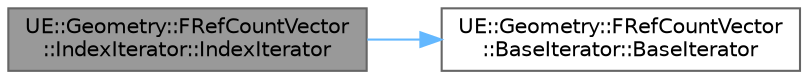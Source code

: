digraph "UE::Geometry::FRefCountVector::IndexIterator::IndexIterator"
{
 // INTERACTIVE_SVG=YES
 // LATEX_PDF_SIZE
  bgcolor="transparent";
  edge [fontname=Helvetica,fontsize=10,labelfontname=Helvetica,labelfontsize=10];
  node [fontname=Helvetica,fontsize=10,shape=box,height=0.2,width=0.4];
  rankdir="LR";
  Node1 [id="Node000001",label="UE::Geometry::FRefCountVector\l::IndexIterator::IndexIterator",height=0.2,width=0.4,color="gray40", fillcolor="grey60", style="filled", fontcolor="black",tooltip=" "];
  Node1 -> Node2 [id="edge1_Node000001_Node000002",color="steelblue1",style="solid",tooltip=" "];
  Node2 [id="Node000002",label="UE::Geometry::FRefCountVector\l::BaseIterator::BaseIterator",height=0.2,width=0.4,color="grey40", fillcolor="white", style="filled",URL="$d6/d1b/classUE_1_1Geometry_1_1FRefCountVector_1_1BaseIterator.html#adafdc9934c2f160d59027dc2be61fc79",tooltip=" "];
}
